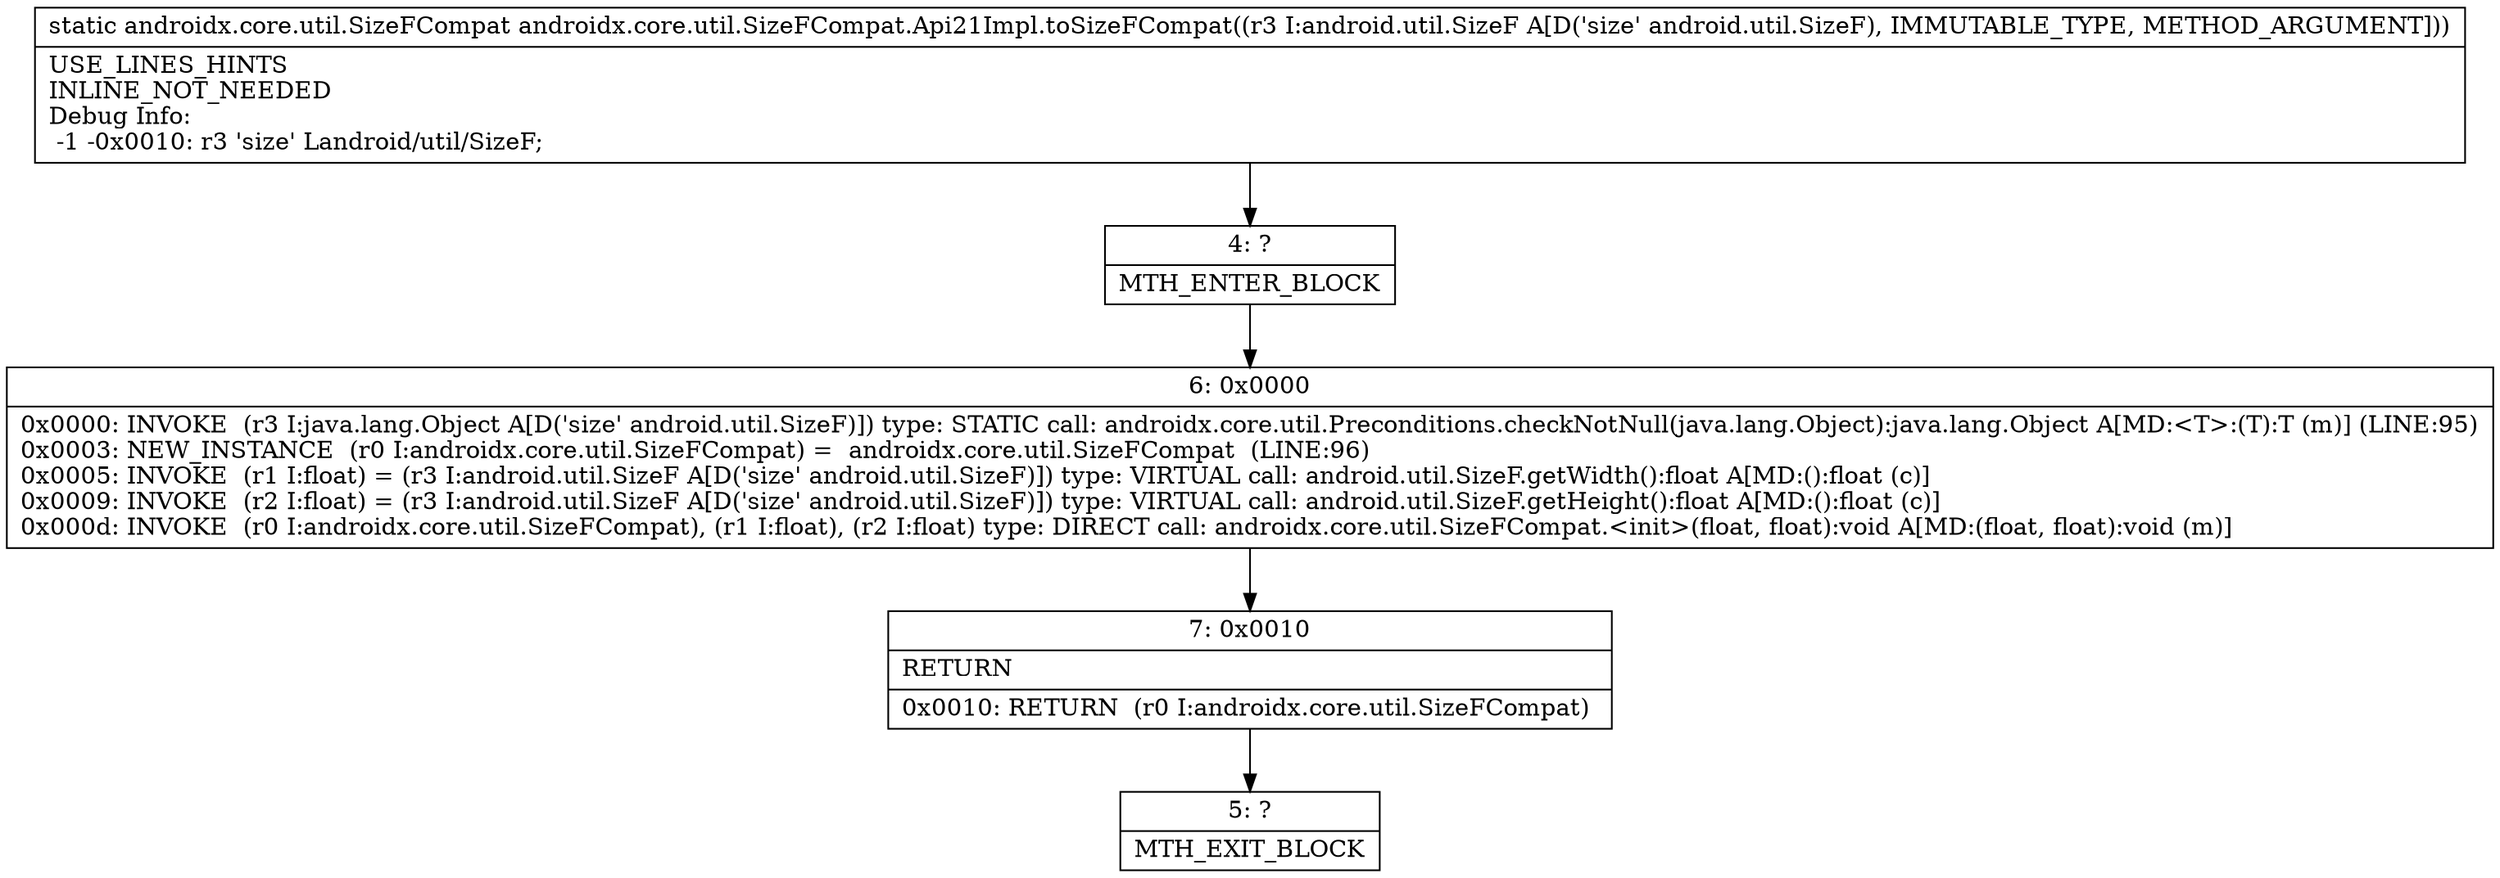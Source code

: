 digraph "CFG forandroidx.core.util.SizeFCompat.Api21Impl.toSizeFCompat(Landroid\/util\/SizeF;)Landroidx\/core\/util\/SizeFCompat;" {
Node_4 [shape=record,label="{4\:\ ?|MTH_ENTER_BLOCK\l}"];
Node_6 [shape=record,label="{6\:\ 0x0000|0x0000: INVOKE  (r3 I:java.lang.Object A[D('size' android.util.SizeF)]) type: STATIC call: androidx.core.util.Preconditions.checkNotNull(java.lang.Object):java.lang.Object A[MD:\<T\>:(T):T (m)] (LINE:95)\l0x0003: NEW_INSTANCE  (r0 I:androidx.core.util.SizeFCompat) =  androidx.core.util.SizeFCompat  (LINE:96)\l0x0005: INVOKE  (r1 I:float) = (r3 I:android.util.SizeF A[D('size' android.util.SizeF)]) type: VIRTUAL call: android.util.SizeF.getWidth():float A[MD:():float (c)]\l0x0009: INVOKE  (r2 I:float) = (r3 I:android.util.SizeF A[D('size' android.util.SizeF)]) type: VIRTUAL call: android.util.SizeF.getHeight():float A[MD:():float (c)]\l0x000d: INVOKE  (r0 I:androidx.core.util.SizeFCompat), (r1 I:float), (r2 I:float) type: DIRECT call: androidx.core.util.SizeFCompat.\<init\>(float, float):void A[MD:(float, float):void (m)]\l}"];
Node_7 [shape=record,label="{7\:\ 0x0010|RETURN\l|0x0010: RETURN  (r0 I:androidx.core.util.SizeFCompat) \l}"];
Node_5 [shape=record,label="{5\:\ ?|MTH_EXIT_BLOCK\l}"];
MethodNode[shape=record,label="{static androidx.core.util.SizeFCompat androidx.core.util.SizeFCompat.Api21Impl.toSizeFCompat((r3 I:android.util.SizeF A[D('size' android.util.SizeF), IMMUTABLE_TYPE, METHOD_ARGUMENT]))  | USE_LINES_HINTS\lINLINE_NOT_NEEDED\lDebug Info:\l  \-1 \-0x0010: r3 'size' Landroid\/util\/SizeF;\l}"];
MethodNode -> Node_4;Node_4 -> Node_6;
Node_6 -> Node_7;
Node_7 -> Node_5;
}

